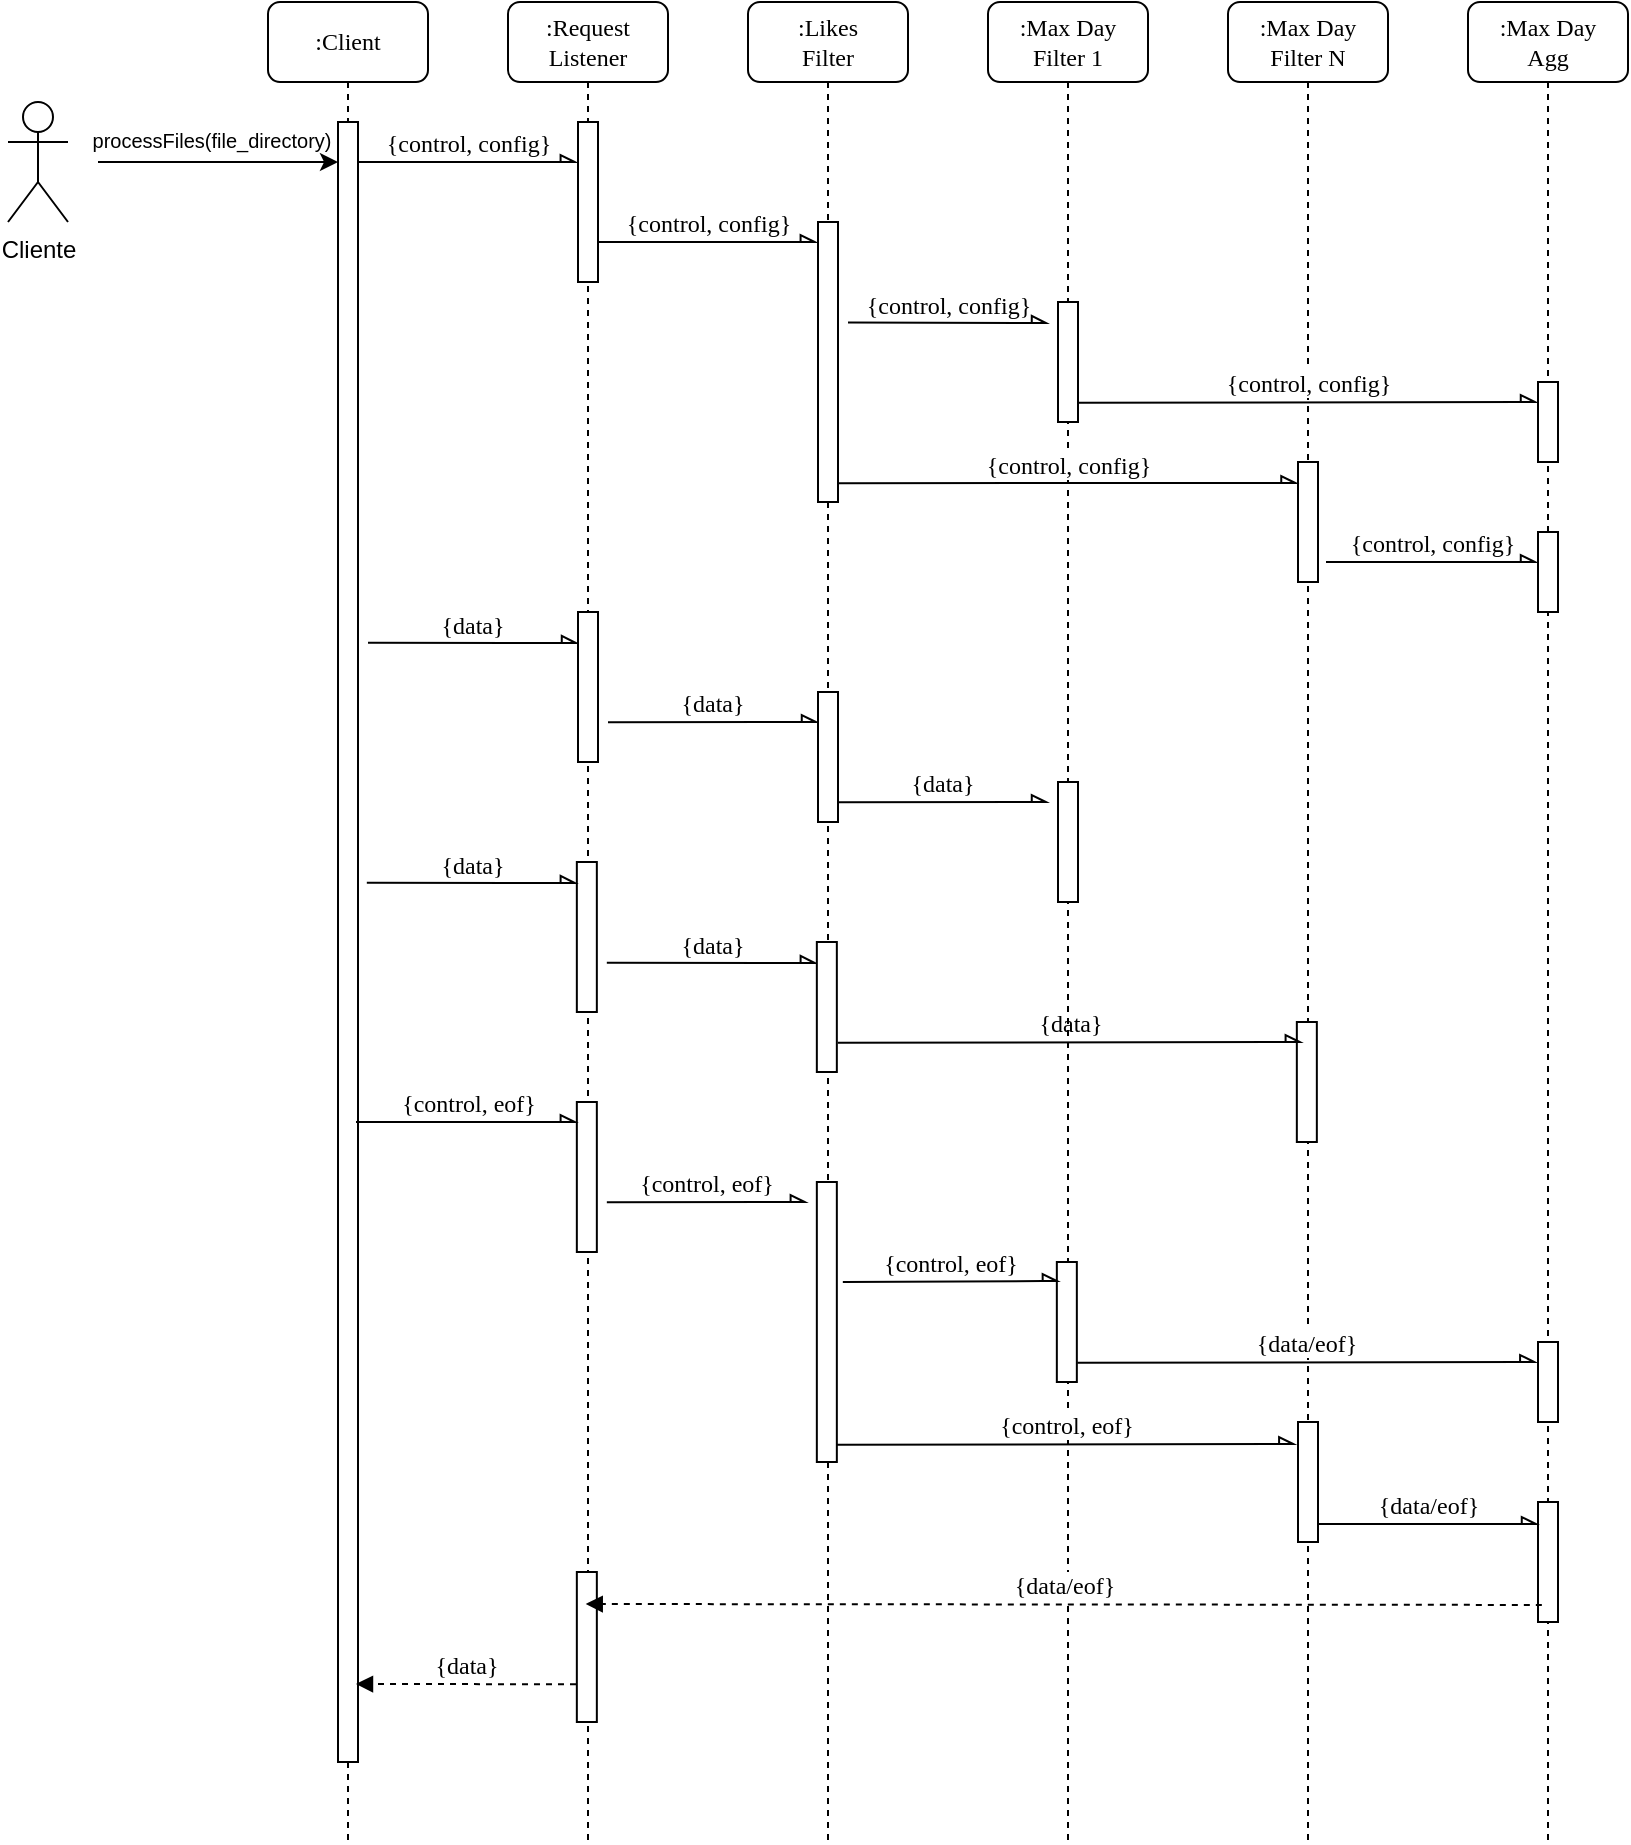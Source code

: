 <mxfile version="20.6.0"><diagram name="Page-1" id="13e1069c-82ec-6db2-03f1-153e76fe0fe0"><mxGraphModel dx="2058" dy="463" grid="1" gridSize="10" guides="1" tooltips="1" connect="1" arrows="1" fold="1" page="1" pageScale="1" pageWidth="1100" pageHeight="850" background="none" math="0" shadow="0"><root><mxCell id="0"/><mxCell id="1" parent="0"/><mxCell id="dUwXwk4R9LJNtZDEbMuF-13" value="&lt;div&gt;:Max Day&lt;/div&gt;&lt;div&gt;Agg&lt;br&gt;&lt;/div&gt;" style="shape=umlLifeline;perimeter=lifelinePerimeter;whiteSpace=wrap;html=1;container=1;collapsible=0;recursiveResize=0;outlineConnect=0;rounded=1;shadow=0;comic=0;labelBackgroundColor=none;strokeWidth=1;fontFamily=Verdana;fontSize=12;align=center;" parent="1" vertex="1"><mxGeometry x="600" y="80" width="80" height="920" as="geometry"/></mxCell><mxCell id="dUwXwk4R9LJNtZDEbMuF-14" value="" style="html=1;points=[];perimeter=orthogonalPerimeter;rounded=0;shadow=0;comic=0;labelBackgroundColor=none;strokeWidth=1;fontFamily=Verdana;fontSize=12;align=center;" parent="dUwXwk4R9LJNtZDEbMuF-13" vertex="1"><mxGeometry x="35" y="190" width="10" height="40" as="geometry"/></mxCell><mxCell id="sOL0LOikZozp48Yjhr_L-22" value="" style="html=1;points=[];perimeter=orthogonalPerimeter;rounded=0;shadow=0;comic=0;labelBackgroundColor=none;strokeWidth=1;fontFamily=Verdana;fontSize=12;align=center;" vertex="1" parent="dUwXwk4R9LJNtZDEbMuF-13"><mxGeometry x="35" y="265" width="10" height="40" as="geometry"/></mxCell><mxCell id="sOL0LOikZozp48Yjhr_L-23" value="" style="html=1;points=[];perimeter=orthogonalPerimeter;rounded=0;shadow=0;comic=0;labelBackgroundColor=none;strokeWidth=1;fontFamily=Verdana;fontSize=12;align=center;" vertex="1" parent="dUwXwk4R9LJNtZDEbMuF-13"><mxGeometry x="35" y="670" width="10" height="40" as="geometry"/></mxCell><mxCell id="sOL0LOikZozp48Yjhr_L-24" value="" style="html=1;points=[];perimeter=orthogonalPerimeter;rounded=0;shadow=0;comic=0;labelBackgroundColor=none;strokeWidth=1;fontFamily=Verdana;fontSize=12;align=center;" vertex="1" parent="dUwXwk4R9LJNtZDEbMuF-13"><mxGeometry x="35" y="750" width="10" height="60" as="geometry"/></mxCell><mxCell id="7baba1c4bc27f4b0-2" value="&lt;div&gt;:Likes&lt;/div&gt;&lt;div&gt;Filter&lt;br&gt;&lt;/div&gt;" style="shape=umlLifeline;perimeter=lifelinePerimeter;whiteSpace=wrap;html=1;container=1;collapsible=0;recursiveResize=0;outlineConnect=0;rounded=1;shadow=0;comic=0;labelBackgroundColor=none;strokeWidth=1;fontFamily=Verdana;fontSize=12;align=center;" parent="1" vertex="1"><mxGeometry x="240" y="80" width="80" height="920" as="geometry"/></mxCell><mxCell id="7baba1c4bc27f4b0-10" value="" style="html=1;points=[];perimeter=orthogonalPerimeter;rounded=0;shadow=0;comic=0;labelBackgroundColor=none;strokeWidth=1;fontFamily=Verdana;fontSize=12;align=center;" parent="7baba1c4bc27f4b0-2" vertex="1"><mxGeometry x="35" y="110" width="10" height="140" as="geometry"/></mxCell><mxCell id="dUwXwk4R9LJNtZDEbMuF-50" value="{control, config}" style="html=1;verticalAlign=bottom;endArrow=async;labelBackgroundColor=none;fontFamily=Verdana;fontSize=12;edgeStyle=elbowEdgeStyle;elbow=vertical;entryX=-0.059;entryY=0.055;entryDx=0;entryDy=0;entryPerimeter=0;endFill=0;" parent="7baba1c4bc27f4b0-2" edge="1"><mxGeometry relative="1" as="geometry"><mxPoint x="-75" y="120" as="sourcePoint"/><mxPoint x="34.41" y="120.15" as="targetPoint"/><Array as="points"><mxPoint x="-40" y="120"/></Array></mxGeometry></mxCell><mxCell id="dUwXwk4R9LJNtZDEbMuF-51" value="&lt;div&gt;{data}&lt;/div&gt;" style="html=1;verticalAlign=bottom;endArrow=async;entryX=0;entryY=0;labelBackgroundColor=none;fontFamily=Verdana;fontSize=12;edgeStyle=elbowEdgeStyle;elbow=vertical;endFill=0;" parent="7baba1c4bc27f4b0-2" edge="1"><mxGeometry relative="1" as="geometry"><mxPoint x="-70" y="360.09" as="sourcePoint"/><mxPoint x="35" y="360.09" as="targetPoint"/></mxGeometry></mxCell><mxCell id="sOL0LOikZozp48Yjhr_L-12" value="" style="html=1;points=[];perimeter=orthogonalPerimeter;rounded=0;shadow=0;comic=0;labelBackgroundColor=none;strokeWidth=1;fontFamily=Verdana;fontSize=12;align=center;" vertex="1" parent="7baba1c4bc27f4b0-2"><mxGeometry x="35" y="345" width="10" height="65" as="geometry"/></mxCell><mxCell id="7baba1c4bc27f4b0-3" value="&lt;div&gt;:Max Day&lt;/div&gt;&lt;div&gt;Filter 1&lt;br&gt;&lt;/div&gt;" style="shape=umlLifeline;perimeter=lifelinePerimeter;whiteSpace=wrap;html=1;container=1;collapsible=0;recursiveResize=0;outlineConnect=0;rounded=1;shadow=0;comic=0;labelBackgroundColor=none;strokeWidth=1;fontFamily=Verdana;fontSize=12;align=center;fontStyle=0" parent="1" vertex="1"><mxGeometry x="360" y="80" width="80" height="920" as="geometry"/></mxCell><mxCell id="7baba1c4bc27f4b0-13" value="" style="html=1;points=[];perimeter=orthogonalPerimeter;rounded=0;shadow=0;comic=0;labelBackgroundColor=none;strokeWidth=1;fontFamily=Verdana;fontSize=12;align=center;" parent="7baba1c4bc27f4b0-3" vertex="1"><mxGeometry x="35" y="150" width="10" height="60" as="geometry"/></mxCell><mxCell id="dUwXwk4R9LJNtZDEbMuF-52" value="&lt;div&gt;{data}&lt;/div&gt;" style="html=1;verticalAlign=bottom;endArrow=async;labelBackgroundColor=none;fontFamily=Verdana;fontSize=12;edgeStyle=elbowEdgeStyle;elbow=vertical;endFill=0;" parent="7baba1c4bc27f4b0-3" edge="1"><mxGeometry relative="1" as="geometry"><mxPoint x="-75" y="400.09" as="sourcePoint"/><mxPoint x="30" y="400" as="targetPoint"/></mxGeometry></mxCell><mxCell id="sOL0LOikZozp48Yjhr_L-17" value="" style="html=1;points=[];perimeter=orthogonalPerimeter;rounded=0;shadow=0;comic=0;labelBackgroundColor=none;strokeWidth=1;fontFamily=Verdana;fontSize=12;align=center;" vertex="1" parent="7baba1c4bc27f4b0-3"><mxGeometry x="35" y="390" width="10" height="60" as="geometry"/></mxCell><mxCell id="dUwXwk4R9LJNtZDEbMuF-18" value="&lt;div&gt;:Max Day&lt;/div&gt;&lt;div&gt;Filter N&lt;/div&gt;" style="shape=umlLifeline;perimeter=lifelinePerimeter;whiteSpace=wrap;html=1;container=1;collapsible=0;recursiveResize=0;outlineConnect=0;rounded=1;shadow=0;comic=0;labelBackgroundColor=none;strokeWidth=1;fontFamily=Verdana;fontSize=12;align=center;fontStyle=0" parent="1" vertex="1"><mxGeometry x="480" y="80" width="80" height="920" as="geometry"/></mxCell><mxCell id="dUwXwk4R9LJNtZDEbMuF-19" value="" style="html=1;points=[];perimeter=orthogonalPerimeter;rounded=0;shadow=0;comic=0;labelBackgroundColor=none;strokeWidth=1;fontFamily=Verdana;fontSize=12;align=center;flipH=0;" parent="dUwXwk4R9LJNtZDEbMuF-18" vertex="1"><mxGeometry x="35" y="230" width="10" height="60" as="geometry"/></mxCell><mxCell id="dUwXwk4R9LJNtZDEbMuF-42" value="{control, config}" style="html=1;verticalAlign=bottom;endArrow=async;labelBackgroundColor=default;fontFamily=Verdana;fontSize=12;edgeStyle=elbowEdgeStyle;elbow=vertical;endFill=0;" parent="dUwXwk4R9LJNtZDEbMuF-18" edge="1"><mxGeometry relative="1" as="geometry"><mxPoint x="-75" y="200.38" as="sourcePoint"/><mxPoint x="154.5" y="199.997" as="targetPoint"/></mxGeometry></mxCell><mxCell id="dUwXwk4R9LJNtZDEbMuF-43" value="{control, config}" style="html=1;verticalAlign=bottom;endArrow=async;labelBackgroundColor=none;fontFamily=Verdana;fontSize=12;edgeStyle=elbowEdgeStyle;elbow=vertical;endFill=0;" parent="dUwXwk4R9LJNtZDEbMuF-18" edge="1"><mxGeometry relative="1" as="geometry"><mxPoint x="49" y="280" as="sourcePoint"/><mxPoint x="154.5" y="280.276" as="targetPoint"/></mxGeometry></mxCell><mxCell id="sOL0LOikZozp48Yjhr_L-21" value="" style="html=1;points=[];perimeter=orthogonalPerimeter;rounded=0;shadow=0;comic=0;labelBackgroundColor=none;strokeWidth=1;fontFamily=Verdana;fontSize=12;align=center;flipH=0;" vertex="1" parent="dUwXwk4R9LJNtZDEbMuF-18"><mxGeometry x="35.0" y="710" width="10" height="60" as="geometry"/></mxCell><mxCell id="7baba1c4bc27f4b0-8" value=":Client" style="shape=umlLifeline;perimeter=lifelinePerimeter;whiteSpace=wrap;html=1;container=1;collapsible=0;recursiveResize=0;outlineConnect=0;rounded=1;shadow=0;comic=0;labelBackgroundColor=none;strokeWidth=1;fontFamily=Verdana;fontSize=12;align=center;" parent="1" vertex="1"><mxGeometry y="80" width="80" height="920" as="geometry"/></mxCell><mxCell id="7baba1c4bc27f4b0-9" value="" style="html=1;points=[];perimeter=orthogonalPerimeter;rounded=0;shadow=0;comic=0;labelBackgroundColor=none;strokeWidth=1;fontFamily=Verdana;fontSize=12;align=center;" parent="7baba1c4bc27f4b0-8" vertex="1"><mxGeometry x="35" y="60" width="10" height="820" as="geometry"/></mxCell><mxCell id="sOL0LOikZozp48Yjhr_L-2" value="" style="endArrow=classic;html=1;rounded=0;" edge="1" parent="7baba1c4bc27f4b0-8"><mxGeometry width="50" height="50" relative="1" as="geometry"><mxPoint x="-85" y="80" as="sourcePoint"/><mxPoint x="35" y="80" as="targetPoint"/></mxGeometry></mxCell><mxCell id="dUwXwk4R9LJNtZDEbMuF-47" value="&lt;div&gt;:Request&lt;/div&gt;&lt;div&gt;Listener&lt;br&gt;&lt;/div&gt;" style="shape=umlLifeline;perimeter=lifelinePerimeter;whiteSpace=wrap;html=1;container=1;collapsible=0;recursiveResize=0;outlineConnect=0;rounded=1;shadow=0;comic=0;labelBackgroundColor=none;strokeWidth=1;fontFamily=Verdana;fontSize=12;align=center;" parent="1" vertex="1"><mxGeometry x="120" y="80" width="80" height="920" as="geometry"/></mxCell><mxCell id="dUwXwk4R9LJNtZDEbMuF-48" value="" style="html=1;points=[];perimeter=orthogonalPerimeter;rounded=0;shadow=0;comic=0;labelBackgroundColor=none;strokeWidth=1;fontFamily=Verdana;fontSize=12;align=center;" parent="dUwXwk4R9LJNtZDEbMuF-47" vertex="1"><mxGeometry x="35" y="60" width="10" height="80" as="geometry"/></mxCell><mxCell id="dUwXwk4R9LJNtZDEbMuF-28" value="&lt;div&gt;{data}&lt;/div&gt;" style="html=1;verticalAlign=bottom;endArrow=async;entryX=0;entryY=0;labelBackgroundColor=none;fontFamily=Verdana;fontSize=12;edgeStyle=elbowEdgeStyle;elbow=vertical;endFill=0;" parent="dUwXwk4R9LJNtZDEbMuF-47" edge="1"><mxGeometry relative="1" as="geometry"><mxPoint x="-70.0" y="320.34" as="sourcePoint"/><mxPoint x="35.0" y="320.34" as="targetPoint"/></mxGeometry></mxCell><mxCell id="dUwXwk4R9LJNtZDEbMuF-41" value="{data}" style="html=1;verticalAlign=bottom;endArrow=block;labelBackgroundColor=none;fontFamily=Verdana;fontSize=12;edgeStyle=elbowEdgeStyle;elbow=vertical;dashed=1;" parent="dUwXwk4R9LJNtZDEbMuF-47" edge="1"><mxGeometry relative="1" as="geometry"><mxPoint x="34" y="841.11" as="sourcePoint"/><mxPoint x="-76.004" y="841.211" as="targetPoint"/></mxGeometry></mxCell><mxCell id="sOL0LOikZozp48Yjhr_L-4" value="" style="html=1;points=[];perimeter=orthogonalPerimeter;rounded=0;shadow=0;comic=0;labelBackgroundColor=none;strokeWidth=1;fontFamily=Verdana;fontSize=12;align=center;" vertex="1" parent="dUwXwk4R9LJNtZDEbMuF-47"><mxGeometry x="35" y="305" width="10" height="75" as="geometry"/></mxCell><mxCell id="7baba1c4bc27f4b0-11" value="{control, config}" style="html=1;verticalAlign=bottom;endArrow=async;labelBackgroundColor=none;fontFamily=Verdana;fontSize=12;edgeStyle=elbowEdgeStyle;elbow=vertical;entryX=-0.059;entryY=0.055;entryDx=0;entryDy=0;entryPerimeter=0;endFill=0;" parent="1" edge="1"><mxGeometry relative="1" as="geometry"><mxPoint x="45" y="160" as="sourcePoint"/><mxPoint x="154.41" y="160.15" as="targetPoint"/><Array as="points"><mxPoint x="80" y="160"/></Array></mxGeometry></mxCell><mxCell id="dUwXwk4R9LJNtZDEbMuF-27" value="{control, config}" style="html=1;verticalAlign=bottom;endArrow=async;labelBackgroundColor=default;fontFamily=Verdana;fontSize=12;edgeStyle=elbowEdgeStyle;elbow=vertical;endFill=0;" parent="1" edge="1"><mxGeometry relative="1" as="geometry"><mxPoint x="285.25" y="320.59" as="sourcePoint"/><mxPoint x="514.75" y="320.207" as="targetPoint"/></mxGeometry></mxCell><mxCell id="dUwXwk4R9LJNtZDEbMuF-20" value="{control, config}" style="html=1;verticalAlign=bottom;endArrow=async;labelBackgroundColor=none;fontFamily=Verdana;fontSize=12;edgeStyle=elbowEdgeStyle;elbow=vertical;endFill=0;" parent="1" edge="1"><mxGeometry relative="1" as="geometry"><mxPoint x="290" y="240.27" as="sourcePoint"/><mxPoint x="390" y="240.27" as="targetPoint"/></mxGeometry></mxCell><mxCell id="sOL0LOikZozp48Yjhr_L-1" value="Cliente" style="shape=umlActor;verticalLabelPosition=bottom;verticalAlign=top;html=1;outlineConnect=0;" vertex="1" parent="1"><mxGeometry x="-130" y="130" width="30" height="60" as="geometry"/></mxCell><mxCell id="sOL0LOikZozp48Yjhr_L-3" value="processFiles(file_directory)" style="text;html=1;strokeColor=none;fillColor=none;align=center;verticalAlign=middle;whiteSpace=wrap;rounded=0;fontSize=10;" vertex="1" parent="1"><mxGeometry x="-58" y="134" width="60" height="30" as="geometry"/></mxCell><mxCell id="dUwXwk4R9LJNtZDEbMuF-31" value="{data}" style="html=1;verticalAlign=bottom;endArrow=async;entryX=0;entryY=0;labelBackgroundColor=none;fontFamily=Verdana;fontSize=12;edgeStyle=elbowEdgeStyle;elbow=vertical;endFill=0;" parent="1" edge="1"><mxGeometry relative="1" as="geometry"><mxPoint x="169.42" y="560.34" as="sourcePoint"/><mxPoint x="274.42" y="560.34" as="targetPoint"/></mxGeometry></mxCell><mxCell id="sOL0LOikZozp48Yjhr_L-15" value="" style="html=1;points=[];perimeter=orthogonalPerimeter;rounded=0;shadow=0;comic=0;labelBackgroundColor=none;strokeWidth=1;fontFamily=Verdana;fontSize=12;align=center;" vertex="1" parent="1"><mxGeometry x="274.42" y="550" width="10" height="65" as="geometry"/></mxCell><mxCell id="sOL0LOikZozp48Yjhr_L-16" value="" style="html=1;points=[];perimeter=orthogonalPerimeter;rounded=0;shadow=0;comic=0;labelBackgroundColor=none;strokeWidth=1;fontFamily=Verdana;fontSize=12;align=center;" vertex="1" parent="1"><mxGeometry x="274.42" y="670" width="10" height="140" as="geometry"/></mxCell><mxCell id="sOL0LOikZozp48Yjhr_L-19" value="" style="html=1;points=[];perimeter=orthogonalPerimeter;rounded=0;shadow=0;comic=0;labelBackgroundColor=none;strokeWidth=1;fontFamily=Verdana;fontSize=12;align=center;" vertex="1" parent="1"><mxGeometry x="394.42" y="710" width="10" height="60" as="geometry"/></mxCell><mxCell id="sOL0LOikZozp48Yjhr_L-20" value="" style="html=1;points=[];perimeter=orthogonalPerimeter;rounded=0;shadow=0;comic=0;labelBackgroundColor=none;strokeWidth=1;fontFamily=Verdana;fontSize=12;align=center;flipH=0;" vertex="1" parent="1"><mxGeometry x="514.42" y="590" width="10" height="60" as="geometry"/></mxCell><mxCell id="sOL0LOikZozp48Yjhr_L-6" value="" style="html=1;points=[];perimeter=orthogonalPerimeter;rounded=0;shadow=0;comic=0;labelBackgroundColor=none;strokeWidth=1;fontFamily=Verdana;fontSize=12;align=center;" vertex="1" parent="1"><mxGeometry x="154.42" y="510" width="10" height="75" as="geometry"/></mxCell><mxCell id="sOL0LOikZozp48Yjhr_L-7" value="" style="html=1;points=[];perimeter=orthogonalPerimeter;rounded=0;shadow=0;comic=0;labelBackgroundColor=none;strokeWidth=1;fontFamily=Verdana;fontSize=12;align=center;" vertex="1" parent="1"><mxGeometry x="154.42" y="630" width="10" height="75" as="geometry"/></mxCell><mxCell id="sOL0LOikZozp48Yjhr_L-8" value="" style="html=1;points=[];perimeter=orthogonalPerimeter;rounded=0;shadow=0;comic=0;labelBackgroundColor=none;strokeWidth=1;fontFamily=Verdana;fontSize=12;align=center;" vertex="1" parent="1"><mxGeometry x="154.42" y="865" width="10" height="75" as="geometry"/></mxCell><mxCell id="dUwXwk4R9LJNtZDEbMuF-33" value="{data}" style="html=1;verticalAlign=bottom;endArrow=async;labelBackgroundColor=none;fontFamily=Verdana;fontSize=12;edgeStyle=elbowEdgeStyle;elbow=vertical;endFill=0;" parent="1" edge="1"><mxGeometry relative="1" as="geometry"><mxPoint x="284.92" y="600.34" as="sourcePoint"/><mxPoint x="516.92" y="600.057" as="targetPoint"/></mxGeometry></mxCell><mxCell id="dUwXwk4R9LJNtZDEbMuF-54" value="{control, eof}" style="html=1;verticalAlign=bottom;endArrow=async;labelBackgroundColor=none;fontFamily=Verdana;fontSize=12;edgeStyle=elbowEdgeStyle;elbow=vertical;endFill=0;" parent="1" edge="1"><mxGeometry relative="1" as="geometry"><mxPoint x="169.42" y="680.11" as="sourcePoint"/><mxPoint x="269.42" y="680.11" as="targetPoint"/></mxGeometry></mxCell><mxCell id="dUwXwk4R9LJNtZDEbMuF-34" value="{control, eof}" style="html=1;verticalAlign=bottom;endArrow=async;labelBackgroundColor=none;fontFamily=Verdana;fontSize=12;edgeStyle=elbowEdgeStyle;elbow=vertical;endFill=0;entryX=0.104;entryY=0.15;entryDx=0;entryDy=0;entryPerimeter=0;" parent="1" edge="1" target="sOL0LOikZozp48Yjhr_L-19"><mxGeometry relative="1" as="geometry"><mxPoint x="287.42" y="720" as="sourcePoint"/><mxPoint x="387.42" y="720" as="targetPoint"/></mxGeometry></mxCell><mxCell id="dUwXwk4R9LJNtZDEbMuF-35" value="{control, eof}" style="html=1;verticalAlign=bottom;endArrow=async;labelBackgroundColor=default;fontFamily=Verdana;fontSize=12;edgeStyle=elbowEdgeStyle;elbow=vertical;endFill=0;" parent="1" edge="1"><mxGeometry relative="1" as="geometry"><mxPoint x="284.17" y="801.38" as="sourcePoint"/><mxPoint x="513.67" y="800.997" as="targetPoint"/></mxGeometry></mxCell><mxCell id="dUwXwk4R9LJNtZDEbMuF-37" value="{data/eof}" style="html=1;verticalAlign=bottom;endArrow=async;labelBackgroundColor=default;fontFamily=Verdana;fontSize=12;edgeStyle=elbowEdgeStyle;elbow=vertical;endFill=0;" parent="1" edge="1"><mxGeometry relative="1" as="geometry"><mxPoint x="404.67" y="760.38" as="sourcePoint"/><mxPoint x="634.17" y="759.997" as="targetPoint"/></mxGeometry></mxCell><mxCell id="dUwXwk4R9LJNtZDEbMuF-46" value="{data/eof}" style="html=1;verticalAlign=bottom;endArrow=async;labelBackgroundColor=none;fontFamily=Verdana;fontSize=12;edgeStyle=elbowEdgeStyle;elbow=vertical;endFill=0;" parent="1" edge="1" target="sOL0LOikZozp48Yjhr_L-24"><mxGeometry relative="1" as="geometry"><mxPoint x="525.42" y="841.0" as="sourcePoint"/><mxPoint x="625.42" y="841.0" as="targetPoint"/></mxGeometry></mxCell><mxCell id="dUwXwk4R9LJNtZDEbMuF-39" value="{data/eof}" style="html=1;verticalAlign=bottom;endArrow=block;labelBackgroundColor=default;fontFamily=Verdana;fontSize=12;edgeStyle=elbowEdgeStyle;elbow=vertical;dashed=1;" parent="1" edge="1"><mxGeometry relative="1" as="geometry"><mxPoint x="636.92" y="881.47" as="sourcePoint"/><mxPoint x="158.867" y="881" as="targetPoint"/><Array as="points"><mxPoint x="468.92" y="881"/></Array></mxGeometry></mxCell><mxCell id="dUwXwk4R9LJNtZDEbMuF-36" value="{control, eof}" style="html=1;verticalAlign=bottom;endArrow=async;labelBackgroundColor=none;fontFamily=Verdana;fontSize=12;edgeStyle=elbowEdgeStyle;elbow=vertical;entryX=0.042;entryY=0.044;entryDx=0;entryDy=0;entryPerimeter=0;endFill=0;" parent="1" edge="1"><mxGeometry relative="1" as="geometry"><mxPoint x="44" y="640" as="sourcePoint"/><mxPoint x="154.42" y="640.24" as="targetPoint"/><Array as="points"><mxPoint x="129" y="640"/></Array></mxGeometry></mxCell><mxCell id="dUwXwk4R9LJNtZDEbMuF-32" value="{data}" style="html=1;verticalAlign=bottom;endArrow=async;entryX=0;entryY=0;labelBackgroundColor=none;fontFamily=Verdana;fontSize=12;edgeStyle=elbowEdgeStyle;elbow=vertical;endFill=0;" parent="1" edge="1"><mxGeometry relative="1" as="geometry"><mxPoint x="49.42" y="520.34" as="sourcePoint"/><mxPoint x="154.42" y="520.34" as="targetPoint"/></mxGeometry></mxCell></root></mxGraphModel></diagram></mxfile>